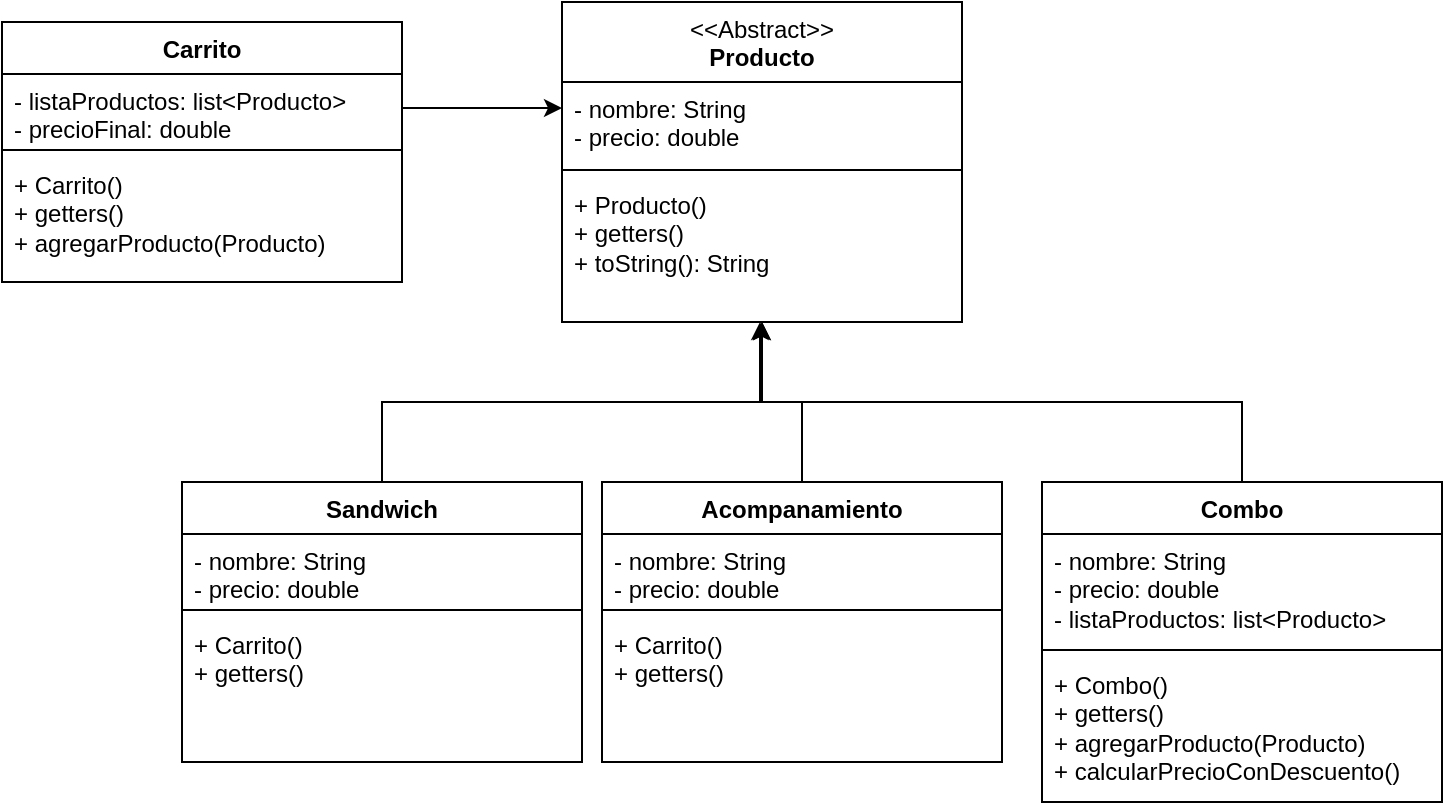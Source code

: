 <mxfile version="22.1.5" type="device">
  <diagram name="Page-1" id="0ctKB-28QicQiiIJbQ9k">
    <mxGraphModel dx="1674" dy="806" grid="1" gridSize="10" guides="1" tooltips="1" connect="1" arrows="1" fold="1" page="1" pageScale="1" pageWidth="850" pageHeight="1100" math="0" shadow="0">
      <root>
        <mxCell id="0" />
        <mxCell id="1" parent="0" />
        <mxCell id="t5WIT8JCRhODhsgVMnqA-5" value="Carrito" style="swimlane;fontStyle=1;align=center;verticalAlign=top;childLayout=stackLayout;horizontal=1;startSize=26;horizontalStack=0;resizeParent=1;resizeParentMax=0;resizeLast=0;collapsible=1;marginBottom=0;whiteSpace=wrap;html=1;" parent="1" vertex="1">
          <mxGeometry x="80" y="50" width="200" height="130" as="geometry" />
        </mxCell>
        <mxCell id="t5WIT8JCRhODhsgVMnqA-6" value="- listaProductos: list&amp;lt;Producto&amp;gt;&lt;br&gt;- precioFinal: double" style="text;strokeColor=none;fillColor=none;align=left;verticalAlign=top;spacingLeft=4;spacingRight=4;overflow=hidden;rotatable=0;points=[[0,0.5],[1,0.5]];portConstraint=eastwest;whiteSpace=wrap;html=1;" parent="t5WIT8JCRhODhsgVMnqA-5" vertex="1">
          <mxGeometry y="26" width="200" height="34" as="geometry" />
        </mxCell>
        <mxCell id="t5WIT8JCRhODhsgVMnqA-7" value="" style="line;strokeWidth=1;fillColor=none;align=left;verticalAlign=middle;spacingTop=-1;spacingLeft=3;spacingRight=3;rotatable=0;labelPosition=right;points=[];portConstraint=eastwest;strokeColor=inherit;" parent="t5WIT8JCRhODhsgVMnqA-5" vertex="1">
          <mxGeometry y="60" width="200" height="8" as="geometry" />
        </mxCell>
        <mxCell id="t5WIT8JCRhODhsgVMnqA-8" value="+ Carrito()&lt;br&gt;+ getters()&lt;br&gt;+ agregarProducto(Producto)" style="text;strokeColor=none;fillColor=none;align=left;verticalAlign=top;spacingLeft=4;spacingRight=4;overflow=hidden;rotatable=0;points=[[0,0.5],[1,0.5]];portConstraint=eastwest;whiteSpace=wrap;html=1;" parent="t5WIT8JCRhODhsgVMnqA-5" vertex="1">
          <mxGeometry y="68" width="200" height="62" as="geometry" />
        </mxCell>
        <mxCell id="t5WIT8JCRhODhsgVMnqA-9" value="&lt;span style=&quot;font-weight: normal;&quot;&gt;&amp;lt;&amp;lt;Abstract&amp;gt;&amp;gt;&lt;/span&gt;&lt;br&gt;Producto" style="swimlane;fontStyle=1;align=center;verticalAlign=top;childLayout=stackLayout;horizontal=1;startSize=40;horizontalStack=0;resizeParent=1;resizeParentMax=0;resizeLast=0;collapsible=1;marginBottom=0;whiteSpace=wrap;html=1;" parent="1" vertex="1">
          <mxGeometry x="360" y="40" width="200" height="160" as="geometry" />
        </mxCell>
        <mxCell id="t5WIT8JCRhODhsgVMnqA-10" value="- nombre: String&lt;br&gt;- precio: double" style="text;strokeColor=none;fillColor=none;align=left;verticalAlign=top;spacingLeft=4;spacingRight=4;overflow=hidden;rotatable=0;points=[[0,0.5],[1,0.5]];portConstraint=eastwest;whiteSpace=wrap;html=1;" parent="t5WIT8JCRhODhsgVMnqA-9" vertex="1">
          <mxGeometry y="40" width="200" height="40" as="geometry" />
        </mxCell>
        <mxCell id="t5WIT8JCRhODhsgVMnqA-11" value="" style="line;strokeWidth=1;fillColor=none;align=left;verticalAlign=middle;spacingTop=-1;spacingLeft=3;spacingRight=3;rotatable=0;labelPosition=right;points=[];portConstraint=eastwest;strokeColor=inherit;" parent="t5WIT8JCRhODhsgVMnqA-9" vertex="1">
          <mxGeometry y="80" width="200" height="8" as="geometry" />
        </mxCell>
        <mxCell id="t5WIT8JCRhODhsgVMnqA-12" value="+ Producto()&lt;br&gt;+ getters()&lt;br&gt;+ toString(): String" style="text;strokeColor=none;fillColor=none;align=left;verticalAlign=top;spacingLeft=4;spacingRight=4;overflow=hidden;rotatable=0;points=[[0,0.5],[1,0.5]];portConstraint=eastwest;whiteSpace=wrap;html=1;" parent="t5WIT8JCRhODhsgVMnqA-9" vertex="1">
          <mxGeometry y="88" width="200" height="72" as="geometry" />
        </mxCell>
        <mxCell id="t5WIT8JCRhODhsgVMnqA-13" value="Sandwich" style="swimlane;fontStyle=1;align=center;verticalAlign=top;childLayout=stackLayout;horizontal=1;startSize=26;horizontalStack=0;resizeParent=1;resizeParentMax=0;resizeLast=0;collapsible=1;marginBottom=0;whiteSpace=wrap;html=1;" parent="1" vertex="1">
          <mxGeometry x="170" y="280" width="200" height="140" as="geometry" />
        </mxCell>
        <mxCell id="t5WIT8JCRhODhsgVMnqA-14" value="- nombre: String&lt;br&gt;- precio: double" style="text;strokeColor=none;fillColor=none;align=left;verticalAlign=top;spacingLeft=4;spacingRight=4;overflow=hidden;rotatable=0;points=[[0,0.5],[1,0.5]];portConstraint=eastwest;whiteSpace=wrap;html=1;" parent="t5WIT8JCRhODhsgVMnqA-13" vertex="1">
          <mxGeometry y="26" width="200" height="34" as="geometry" />
        </mxCell>
        <mxCell id="t5WIT8JCRhODhsgVMnqA-15" value="" style="line;strokeWidth=1;fillColor=none;align=left;verticalAlign=middle;spacingTop=-1;spacingLeft=3;spacingRight=3;rotatable=0;labelPosition=right;points=[];portConstraint=eastwest;strokeColor=inherit;" parent="t5WIT8JCRhODhsgVMnqA-13" vertex="1">
          <mxGeometry y="60" width="200" height="8" as="geometry" />
        </mxCell>
        <mxCell id="t5WIT8JCRhODhsgVMnqA-16" value="+ Carrito()&lt;br&gt;+ getters()&lt;br&gt;" style="text;strokeColor=none;fillColor=none;align=left;verticalAlign=top;spacingLeft=4;spacingRight=4;overflow=hidden;rotatable=0;points=[[0,0.5],[1,0.5]];portConstraint=eastwest;whiteSpace=wrap;html=1;" parent="t5WIT8JCRhODhsgVMnqA-13" vertex="1">
          <mxGeometry y="68" width="200" height="72" as="geometry" />
        </mxCell>
        <mxCell id="t5WIT8JCRhODhsgVMnqA-17" style="edgeStyle=orthogonalEdgeStyle;rounded=0;orthogonalLoop=1;jettySize=auto;html=1;entryX=0.495;entryY=1;entryDx=0;entryDy=0;entryPerimeter=0;" parent="1" source="t5WIT8JCRhODhsgVMnqA-13" target="t5WIT8JCRhODhsgVMnqA-12" edge="1">
          <mxGeometry relative="1" as="geometry" />
        </mxCell>
        <mxCell id="t5WIT8JCRhODhsgVMnqA-18" value="Acompanamiento" style="swimlane;fontStyle=1;align=center;verticalAlign=top;childLayout=stackLayout;horizontal=1;startSize=26;horizontalStack=0;resizeParent=1;resizeParentMax=0;resizeLast=0;collapsible=1;marginBottom=0;whiteSpace=wrap;html=1;" parent="1" vertex="1">
          <mxGeometry x="380" y="280" width="200" height="140" as="geometry" />
        </mxCell>
        <mxCell id="t5WIT8JCRhODhsgVMnqA-19" value="- nombre: String&lt;br&gt;- precio: double" style="text;strokeColor=none;fillColor=none;align=left;verticalAlign=top;spacingLeft=4;spacingRight=4;overflow=hidden;rotatable=0;points=[[0,0.5],[1,0.5]];portConstraint=eastwest;whiteSpace=wrap;html=1;" parent="t5WIT8JCRhODhsgVMnqA-18" vertex="1">
          <mxGeometry y="26" width="200" height="34" as="geometry" />
        </mxCell>
        <mxCell id="t5WIT8JCRhODhsgVMnqA-20" value="" style="line;strokeWidth=1;fillColor=none;align=left;verticalAlign=middle;spacingTop=-1;spacingLeft=3;spacingRight=3;rotatable=0;labelPosition=right;points=[];portConstraint=eastwest;strokeColor=inherit;" parent="t5WIT8JCRhODhsgVMnqA-18" vertex="1">
          <mxGeometry y="60" width="200" height="8" as="geometry" />
        </mxCell>
        <mxCell id="t5WIT8JCRhODhsgVMnqA-21" value="+ Carrito()&lt;br&gt;+ getters()&lt;br&gt;" style="text;strokeColor=none;fillColor=none;align=left;verticalAlign=top;spacingLeft=4;spacingRight=4;overflow=hidden;rotatable=0;points=[[0,0.5],[1,0.5]];portConstraint=eastwest;whiteSpace=wrap;html=1;" parent="t5WIT8JCRhODhsgVMnqA-18" vertex="1">
          <mxGeometry y="68" width="200" height="72" as="geometry" />
        </mxCell>
        <mxCell id="t5WIT8JCRhODhsgVMnqA-22" style="edgeStyle=orthogonalEdgeStyle;rounded=0;orthogonalLoop=1;jettySize=auto;html=1;entryX=0.5;entryY=1;entryDx=0;entryDy=0;entryPerimeter=0;" parent="1" source="t5WIT8JCRhODhsgVMnqA-18" target="t5WIT8JCRhODhsgVMnqA-12" edge="1">
          <mxGeometry relative="1" as="geometry">
            <mxPoint x="450" y="200" as="targetPoint" />
          </mxGeometry>
        </mxCell>
        <mxCell id="t5WIT8JCRhODhsgVMnqA-23" value="Combo" style="swimlane;fontStyle=1;align=center;verticalAlign=top;childLayout=stackLayout;horizontal=1;startSize=26;horizontalStack=0;resizeParent=1;resizeParentMax=0;resizeLast=0;collapsible=1;marginBottom=0;whiteSpace=wrap;html=1;" parent="1" vertex="1">
          <mxGeometry x="600" y="280" width="200" height="160" as="geometry" />
        </mxCell>
        <mxCell id="t5WIT8JCRhODhsgVMnqA-24" value="- nombre: String&lt;br&gt;- precio: double&lt;br&gt;- listaProductos: list&amp;lt;Producto&amp;gt;" style="text;strokeColor=none;fillColor=none;align=left;verticalAlign=top;spacingLeft=4;spacingRight=4;overflow=hidden;rotatable=0;points=[[0,0.5],[1,0.5]];portConstraint=eastwest;whiteSpace=wrap;html=1;" parent="t5WIT8JCRhODhsgVMnqA-23" vertex="1">
          <mxGeometry y="26" width="200" height="54" as="geometry" />
        </mxCell>
        <mxCell id="t5WIT8JCRhODhsgVMnqA-25" value="" style="line;strokeWidth=1;fillColor=none;align=left;verticalAlign=middle;spacingTop=-1;spacingLeft=3;spacingRight=3;rotatable=0;labelPosition=right;points=[];portConstraint=eastwest;strokeColor=inherit;" parent="t5WIT8JCRhODhsgVMnqA-23" vertex="1">
          <mxGeometry y="80" width="200" height="8" as="geometry" />
        </mxCell>
        <mxCell id="t5WIT8JCRhODhsgVMnqA-26" value="+ Combo()&lt;br&gt;+ getters()&lt;br&gt;+ agregarProducto(Producto)&lt;br&gt;+ calcularPrecioConDescuento()" style="text;strokeColor=none;fillColor=none;align=left;verticalAlign=top;spacingLeft=4;spacingRight=4;overflow=hidden;rotatable=0;points=[[0,0.5],[1,0.5]];portConstraint=eastwest;whiteSpace=wrap;html=1;" parent="t5WIT8JCRhODhsgVMnqA-23" vertex="1">
          <mxGeometry y="88" width="200" height="72" as="geometry" />
        </mxCell>
        <mxCell id="t5WIT8JCRhODhsgVMnqA-27" style="edgeStyle=orthogonalEdgeStyle;rounded=0;orthogonalLoop=1;jettySize=auto;html=1;entryX=0.5;entryY=1;entryDx=0;entryDy=0;entryPerimeter=0;" parent="1" source="t5WIT8JCRhODhsgVMnqA-23" target="t5WIT8JCRhODhsgVMnqA-12" edge="1">
          <mxGeometry relative="1" as="geometry" />
        </mxCell>
        <mxCell id="t5WIT8JCRhODhsgVMnqA-28" style="edgeStyle=orthogonalEdgeStyle;rounded=0;orthogonalLoop=1;jettySize=auto;html=1;entryX=0;entryY=0.325;entryDx=0;entryDy=0;entryPerimeter=0;" parent="1" source="t5WIT8JCRhODhsgVMnqA-6" target="t5WIT8JCRhODhsgVMnqA-10" edge="1">
          <mxGeometry relative="1" as="geometry" />
        </mxCell>
      </root>
    </mxGraphModel>
  </diagram>
</mxfile>
